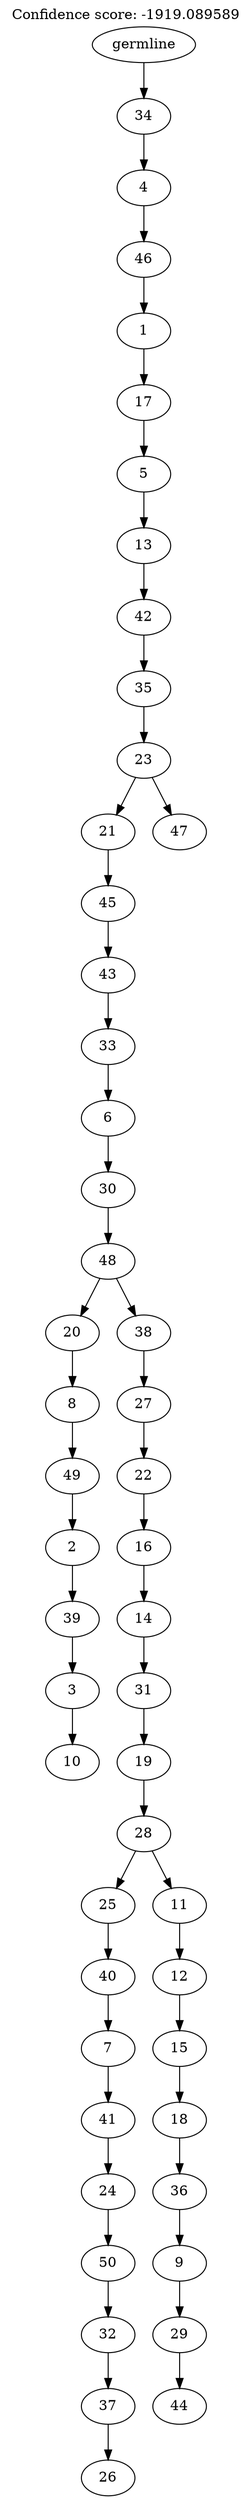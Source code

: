 digraph g {
	"48" -> "49";
	"49" [label="10"];
	"47" -> "48";
	"48" [label="3"];
	"46" -> "47";
	"47" [label="39"];
	"45" -> "46";
	"46" [label="2"];
	"44" -> "45";
	"45" [label="49"];
	"43" -> "44";
	"44" [label="8"];
	"41" -> "42";
	"42" [label="26"];
	"40" -> "41";
	"41" [label="37"];
	"39" -> "40";
	"40" [label="32"];
	"38" -> "39";
	"39" [label="50"];
	"37" -> "38";
	"38" [label="24"];
	"36" -> "37";
	"37" [label="41"];
	"35" -> "36";
	"36" [label="7"];
	"34" -> "35";
	"35" [label="40"];
	"32" -> "33";
	"33" [label="44"];
	"31" -> "32";
	"32" [label="29"];
	"30" -> "31";
	"31" [label="9"];
	"29" -> "30";
	"30" [label="36"];
	"28" -> "29";
	"29" [label="18"];
	"27" -> "28";
	"28" [label="15"];
	"26" -> "27";
	"27" [label="12"];
	"25" -> "26";
	"26" [label="11"];
	"25" -> "34";
	"34" [label="25"];
	"24" -> "25";
	"25" [label="28"];
	"23" -> "24";
	"24" [label="19"];
	"22" -> "23";
	"23" [label="31"];
	"21" -> "22";
	"22" [label="14"];
	"20" -> "21";
	"21" [label="16"];
	"19" -> "20";
	"20" [label="22"];
	"18" -> "19";
	"19" [label="27"];
	"17" -> "18";
	"18" [label="38"];
	"17" -> "43";
	"43" [label="20"];
	"16" -> "17";
	"17" [label="48"];
	"15" -> "16";
	"16" [label="30"];
	"14" -> "15";
	"15" [label="6"];
	"13" -> "14";
	"14" [label="33"];
	"12" -> "13";
	"13" [label="43"];
	"11" -> "12";
	"12" [label="45"];
	"10" -> "11";
	"11" [label="21"];
	"10" -> "50";
	"50" [label="47"];
	"9" -> "10";
	"10" [label="23"];
	"8" -> "9";
	"9" [label="35"];
	"7" -> "8";
	"8" [label="42"];
	"6" -> "7";
	"7" [label="13"];
	"5" -> "6";
	"6" [label="5"];
	"4" -> "5";
	"5" [label="17"];
	"3" -> "4";
	"4" [label="1"];
	"2" -> "3";
	"3" [label="46"];
	"1" -> "2";
	"2" [label="4"];
	"0" -> "1";
	"1" [label="34"];
	"0" [label="germline"];
	labelloc="t";
	label="Confidence score: -1919.089589";
}
